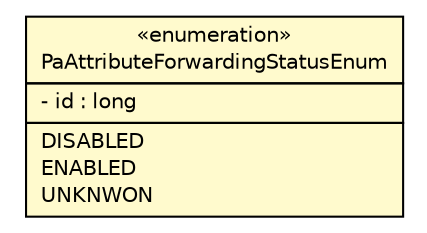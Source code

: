 #!/usr/local/bin/dot
#
# Class diagram 
# Generated by UMLGraph version R5_6 (http://www.umlgraph.org/)
#

digraph G {
	edge [fontname="Helvetica",fontsize=10,labelfontname="Helvetica",labelfontsize=10];
	node [fontname="Helvetica",fontsize=10,shape=plaintext];
	nodesep=0.25;
	ranksep=0.5;
	// org.ietf.nea.pa.attribute.enums.PaAttributeForwardingStatusEnum
	c50805 [label=<<table title="org.ietf.nea.pa.attribute.enums.PaAttributeForwardingStatusEnum" border="0" cellborder="1" cellspacing="0" cellpadding="2" port="p" bgcolor="lemonChiffon" href="./PaAttributeForwardingStatusEnum.html">
		<tr><td><table border="0" cellspacing="0" cellpadding="1">
<tr><td align="center" balign="center"> &#171;enumeration&#187; </td></tr>
<tr><td align="center" balign="center"> PaAttributeForwardingStatusEnum </td></tr>
		</table></td></tr>
		<tr><td><table border="0" cellspacing="0" cellpadding="1">
<tr><td align="left" balign="left"> - id : long </td></tr>
		</table></td></tr>
		<tr><td><table border="0" cellspacing="0" cellpadding="1">
<tr><td align="left" balign="left"> DISABLED </td></tr>
<tr><td align="left" balign="left"> ENABLED </td></tr>
<tr><td align="left" balign="left"> UNKNWON </td></tr>
		</table></td></tr>
		</table>>, URL="./PaAttributeForwardingStatusEnum.html", fontname="Helvetica", fontcolor="black", fontsize=10.0];
}


